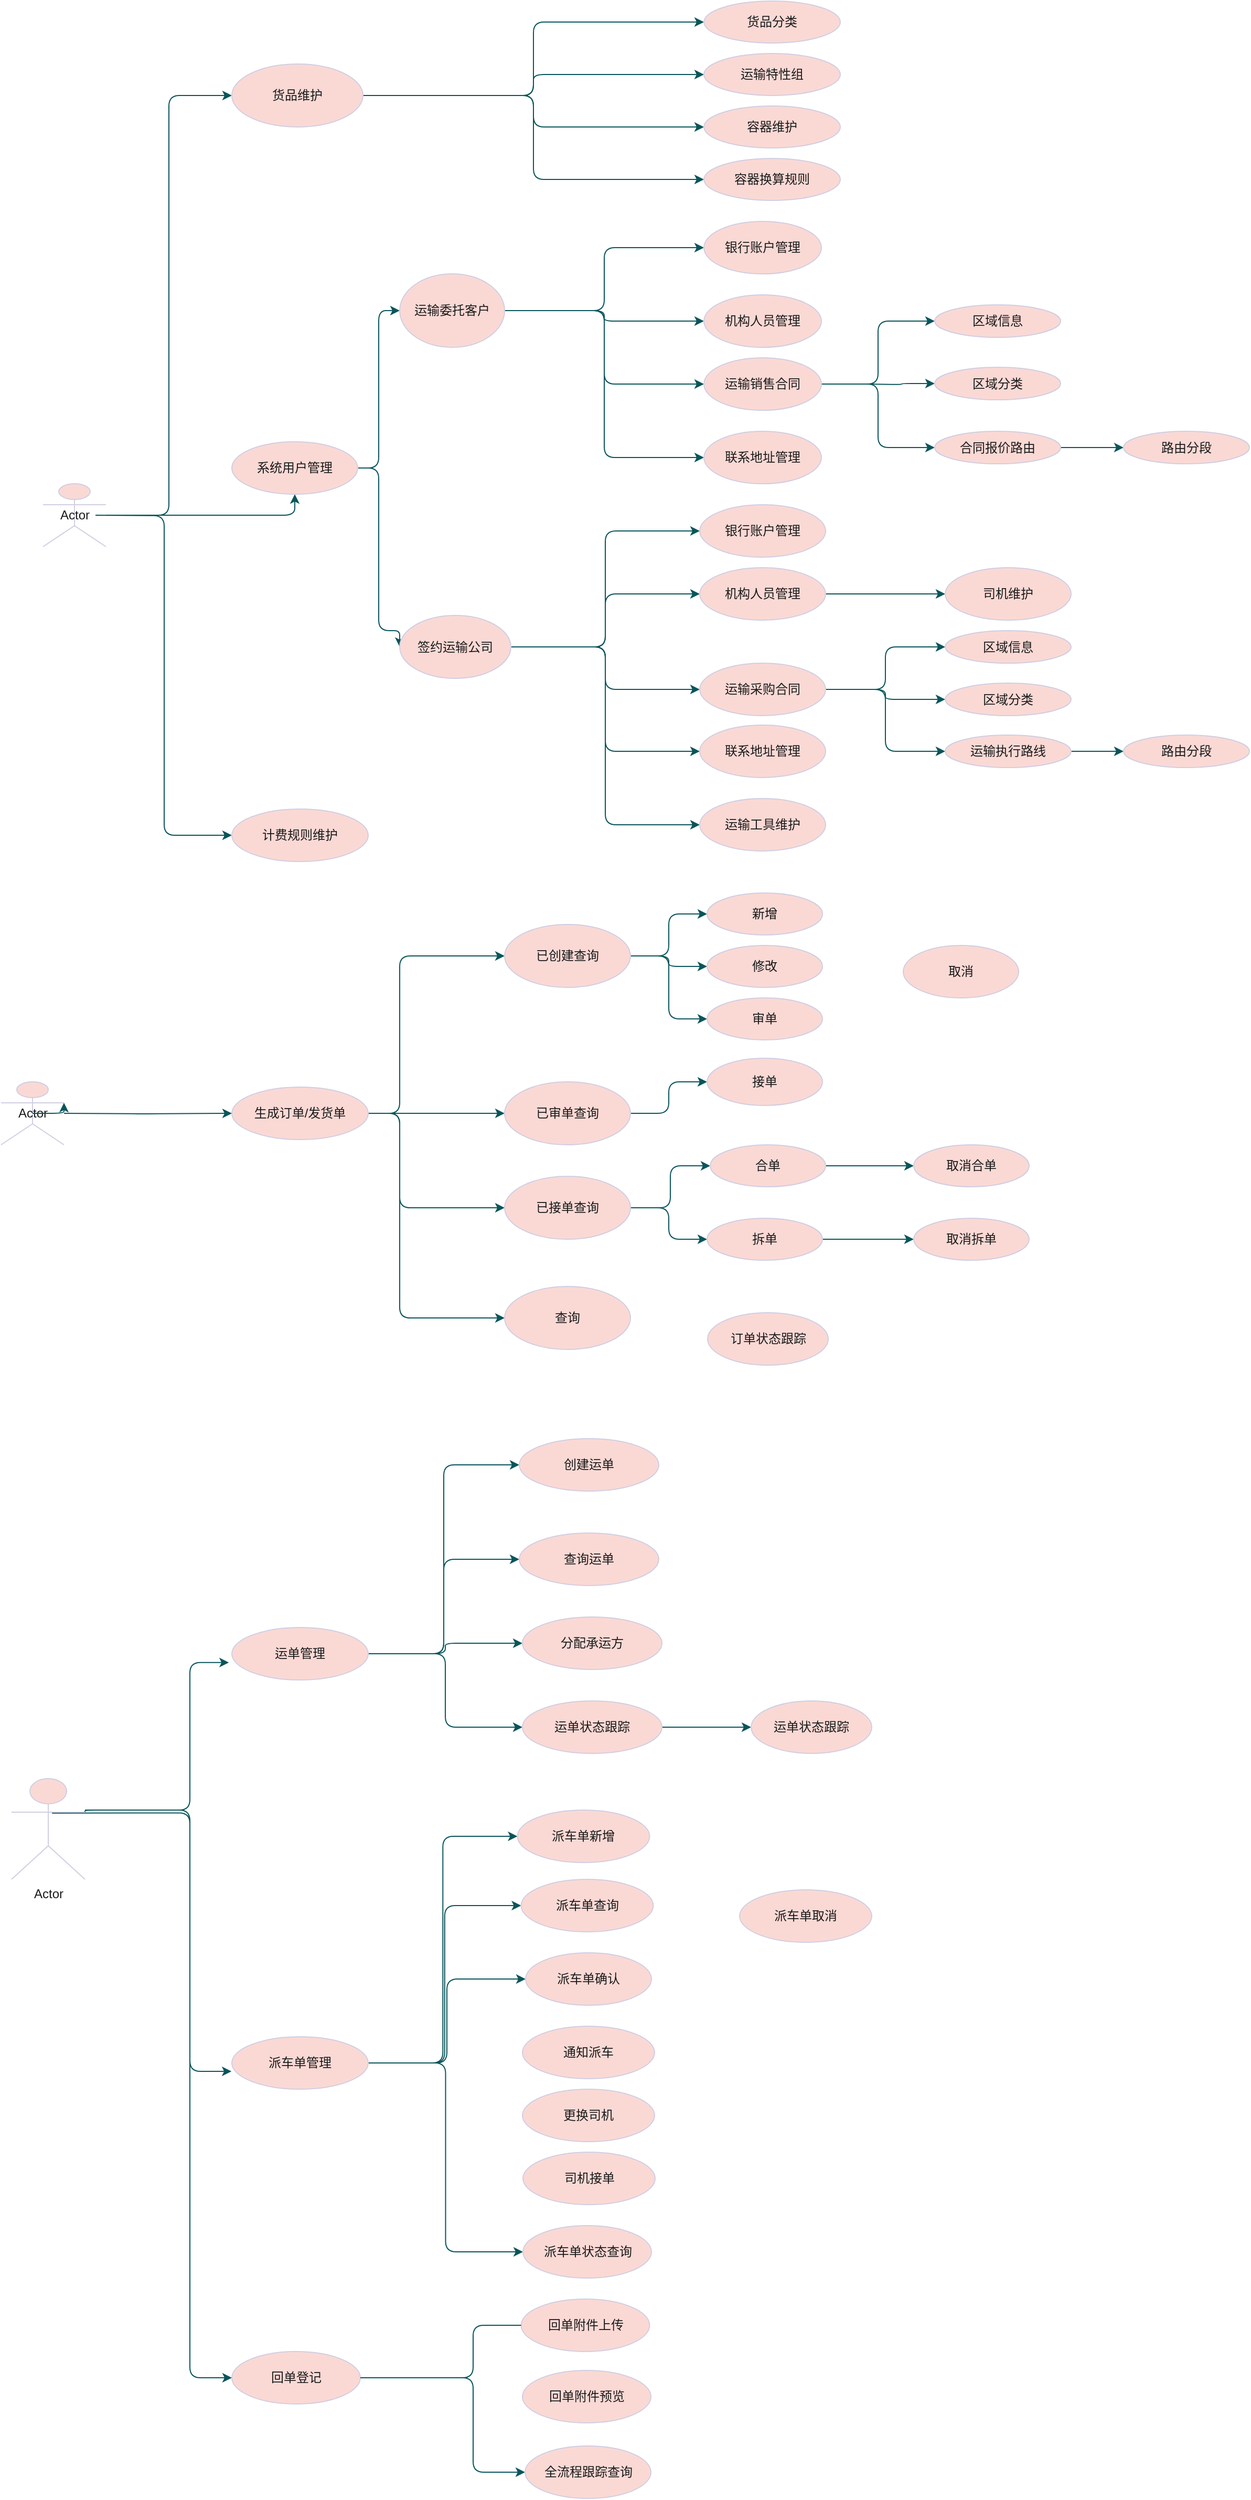 <mxfile version="14.6.11" type="github">
  <diagram id="kKTmRhR4mgK1cSBu-74n" name="Page-1">
    <mxGraphModel dx="1865" dy="1722" grid="1" gridSize="10" guides="1" tooltips="1" connect="1" arrows="1" fold="1" page="1" pageScale="1" pageWidth="827" pageHeight="1169" math="0" shadow="0">
      <root>
        <mxCell id="0" />
        <mxCell id="1" parent="0" />
        <mxCell id="11TxupdLAGD5MneOCEoi-136" style="edgeStyle=orthogonalEdgeStyle;orthogonalLoop=1;jettySize=auto;html=1;entryX=0;entryY=0.5;entryDx=0;entryDy=0;strokeColor=#09555B;fontColor=#1A1A1A;" parent="1" source="11TxupdLAGD5MneOCEoi-1" target="11TxupdLAGD5MneOCEoi-3" edge="1">
          <mxGeometry relative="1" as="geometry" />
        </mxCell>
        <mxCell id="11TxupdLAGD5MneOCEoi-138" style="edgeStyle=orthogonalEdgeStyle;orthogonalLoop=1;jettySize=auto;html=1;entryX=0;entryY=0.5;entryDx=0;entryDy=0;strokeColor=#09555B;fontColor=#1A1A1A;" parent="1" target="11TxupdLAGD5MneOCEoi-62" edge="1">
          <mxGeometry relative="1" as="geometry">
            <mxPoint x="-730" y="-620" as="sourcePoint" />
          </mxGeometry>
        </mxCell>
        <mxCell id="xNCEri01r_94GPl6kIxv-6" style="edgeStyle=orthogonalEdgeStyle;orthogonalLoop=1;jettySize=auto;html=1;entryX=0.5;entryY=1;entryDx=0;entryDy=0;strokeColor=#09555B;fontColor=#1A1A1A;" edge="1" parent="1" source="11TxupdLAGD5MneOCEoi-1" target="11TxupdLAGD5MneOCEoi-9">
          <mxGeometry relative="1" as="geometry" />
        </mxCell>
        <mxCell id="11TxupdLAGD5MneOCEoi-1" value="Actor" style="shape=umlActor;verticalLabelPosition=middle;verticalAlign=middle;html=1;labelPosition=center;align=center;fillColor=#FAD9D5;strokeColor=#D0CEE2;fontColor=#1A1A1A;" parent="1" vertex="1">
          <mxGeometry x="-780" y="-650" width="60" height="60" as="geometry" />
        </mxCell>
        <mxCell id="11TxupdLAGD5MneOCEoi-19" style="edgeStyle=orthogonalEdgeStyle;orthogonalLoop=1;jettySize=auto;html=1;exitX=1;exitY=0.5;exitDx=0;exitDy=0;entryX=0;entryY=0.5;entryDx=0;entryDy=0;labelPosition=center;verticalLabelPosition=middle;align=center;verticalAlign=middle;strokeColor=#09555B;fontColor=#1A1A1A;" parent="1" source="11TxupdLAGD5MneOCEoi-3" target="11TxupdLAGD5MneOCEoi-6" edge="1">
          <mxGeometry relative="1" as="geometry" />
        </mxCell>
        <mxCell id="11TxupdLAGD5MneOCEoi-20" style="edgeStyle=orthogonalEdgeStyle;orthogonalLoop=1;jettySize=auto;html=1;exitX=1;exitY=0.5;exitDx=0;exitDy=0;entryX=0;entryY=0.5;entryDx=0;entryDy=0;labelPosition=center;verticalLabelPosition=middle;align=center;verticalAlign=middle;strokeColor=#09555B;fontColor=#1A1A1A;" parent="1" source="11TxupdLAGD5MneOCEoi-3" target="11TxupdLAGD5MneOCEoi-7" edge="1">
          <mxGeometry relative="1" as="geometry" />
        </mxCell>
        <mxCell id="11TxupdLAGD5MneOCEoi-21" style="edgeStyle=orthogonalEdgeStyle;orthogonalLoop=1;jettySize=auto;html=1;exitX=1;exitY=0.5;exitDx=0;exitDy=0;entryX=0;entryY=0.5;entryDx=0;entryDy=0;labelPosition=center;verticalLabelPosition=middle;align=center;verticalAlign=middle;strokeColor=#09555B;fontColor=#1A1A1A;" parent="1" source="11TxupdLAGD5MneOCEoi-3" target="11TxupdLAGD5MneOCEoi-8" edge="1">
          <mxGeometry relative="1" as="geometry" />
        </mxCell>
        <mxCell id="11TxupdLAGD5MneOCEoi-74" style="edgeStyle=orthogonalEdgeStyle;orthogonalLoop=1;jettySize=auto;html=1;exitX=1;exitY=0.5;exitDx=0;exitDy=0;entryX=0;entryY=0.5;entryDx=0;entryDy=0;labelPosition=center;verticalLabelPosition=middle;align=center;verticalAlign=middle;strokeColor=#09555B;fontColor=#1A1A1A;" parent="1" source="11TxupdLAGD5MneOCEoi-3" target="11TxupdLAGD5MneOCEoi-5" edge="1">
          <mxGeometry relative="1" as="geometry" />
        </mxCell>
        <mxCell id="11TxupdLAGD5MneOCEoi-3" value="货品维护" style="ellipse;whiteSpace=wrap;html=1;labelPosition=center;verticalLabelPosition=middle;align=center;verticalAlign=middle;fillColor=#FAD9D5;strokeColor=#D0CEE2;fontColor=#1A1A1A;" parent="1" vertex="1">
          <mxGeometry x="-600" y="-1050" width="125" height="60" as="geometry" />
        </mxCell>
        <mxCell id="11TxupdLAGD5MneOCEoi-5" value="货品分类" style="ellipse;whiteSpace=wrap;html=1;labelPosition=center;verticalLabelPosition=middle;align=center;verticalAlign=middle;fillColor=#FAD9D5;strokeColor=#D0CEE2;fontColor=#1A1A1A;" parent="1" vertex="1">
          <mxGeometry x="-150" y="-1110" width="130" height="40" as="geometry" />
        </mxCell>
        <mxCell id="11TxupdLAGD5MneOCEoi-6" value="运输特性组" style="ellipse;whiteSpace=wrap;html=1;labelPosition=center;verticalLabelPosition=middle;align=center;verticalAlign=middle;fillColor=#FAD9D5;strokeColor=#D0CEE2;fontColor=#1A1A1A;" parent="1" vertex="1">
          <mxGeometry x="-150" y="-1060" width="130" height="40" as="geometry" />
        </mxCell>
        <mxCell id="11TxupdLAGD5MneOCEoi-7" value="容器维护" style="ellipse;whiteSpace=wrap;html=1;labelPosition=center;verticalLabelPosition=middle;align=center;verticalAlign=middle;fillColor=#FAD9D5;strokeColor=#D0CEE2;fontColor=#1A1A1A;" parent="1" vertex="1">
          <mxGeometry x="-150" y="-1010" width="130" height="40" as="geometry" />
        </mxCell>
        <mxCell id="11TxupdLAGD5MneOCEoi-8" value="容器换算规则" style="ellipse;whiteSpace=wrap;html=1;labelPosition=center;verticalLabelPosition=middle;align=center;verticalAlign=middle;fillColor=#FAD9D5;strokeColor=#D0CEE2;fontColor=#1A1A1A;" parent="1" vertex="1">
          <mxGeometry x="-150" y="-960" width="130" height="40" as="geometry" />
        </mxCell>
        <mxCell id="11TxupdLAGD5MneOCEoi-39" style="edgeStyle=orthogonalEdgeStyle;orthogonalLoop=1;jettySize=auto;html=1;exitX=1;exitY=0.5;exitDx=0;exitDy=0;entryX=0;entryY=0.5;entryDx=0;entryDy=0;labelPosition=center;verticalLabelPosition=middle;align=center;verticalAlign=middle;strokeColor=#09555B;fontColor=#1A1A1A;" parent="1" source="11TxupdLAGD5MneOCEoi-9" target="11TxupdLAGD5MneOCEoi-10" edge="1">
          <mxGeometry relative="1" as="geometry" />
        </mxCell>
        <mxCell id="11TxupdLAGD5MneOCEoi-40" style="edgeStyle=orthogonalEdgeStyle;orthogonalLoop=1;jettySize=auto;html=1;exitX=1;exitY=0.5;exitDx=0;exitDy=0;entryX=0;entryY=0.5;entryDx=0;entryDy=0;labelPosition=center;verticalLabelPosition=middle;align=center;verticalAlign=middle;strokeColor=#09555B;fontColor=#1A1A1A;" parent="1" source="11TxupdLAGD5MneOCEoi-9" target="11TxupdLAGD5MneOCEoi-12" edge="1">
          <mxGeometry relative="1" as="geometry">
            <Array as="points">
              <mxPoint x="-460" y="-665" />
              <mxPoint x="-460" y="-510" />
              <mxPoint x="-440" y="-510" />
            </Array>
          </mxGeometry>
        </mxCell>
        <mxCell id="11TxupdLAGD5MneOCEoi-9" value="系统用户管理" style="ellipse;whiteSpace=wrap;html=1;labelPosition=center;verticalLabelPosition=middle;align=center;verticalAlign=middle;fillColor=#FAD9D5;strokeColor=#D0CEE2;fontColor=#1A1A1A;" parent="1" vertex="1">
          <mxGeometry x="-600" y="-690" width="120" height="50" as="geometry" />
        </mxCell>
        <mxCell id="11TxupdLAGD5MneOCEoi-25" style="edgeStyle=orthogonalEdgeStyle;orthogonalLoop=1;jettySize=auto;html=1;exitX=1;exitY=0.5;exitDx=0;exitDy=0;entryX=0;entryY=0.5;entryDx=0;entryDy=0;labelPosition=center;verticalLabelPosition=middle;align=center;verticalAlign=middle;strokeColor=#09555B;fontColor=#1A1A1A;" parent="1" source="11TxupdLAGD5MneOCEoi-10" target="11TxupdLAGD5MneOCEoi-16" edge="1">
          <mxGeometry relative="1" as="geometry">
            <mxPoint x="-110" y="-750" as="targetPoint" />
          </mxGeometry>
        </mxCell>
        <mxCell id="11TxupdLAGD5MneOCEoi-26" style="edgeStyle=orthogonalEdgeStyle;orthogonalLoop=1;jettySize=auto;html=1;exitX=1;exitY=0.5;exitDx=0;exitDy=0;entryX=0;entryY=0.5;entryDx=0;entryDy=0;labelPosition=center;verticalLabelPosition=middle;align=center;verticalAlign=middle;strokeColor=#09555B;fontColor=#1A1A1A;" parent="1" source="11TxupdLAGD5MneOCEoi-10" target="11TxupdLAGD5MneOCEoi-22" edge="1">
          <mxGeometry relative="1" as="geometry" />
        </mxCell>
        <mxCell id="11TxupdLAGD5MneOCEoi-43" style="edgeStyle=orthogonalEdgeStyle;orthogonalLoop=1;jettySize=auto;html=1;exitX=1;exitY=0.5;exitDx=0;exitDy=0;entryX=0;entryY=0.5;entryDx=0;entryDy=0;labelPosition=center;verticalLabelPosition=middle;align=center;verticalAlign=middle;strokeColor=#09555B;fontColor=#1A1A1A;" parent="1" source="11TxupdLAGD5MneOCEoi-10" target="11TxupdLAGD5MneOCEoi-41" edge="1">
          <mxGeometry relative="1" as="geometry" />
        </mxCell>
        <mxCell id="11TxupdLAGD5MneOCEoi-44" style="edgeStyle=orthogonalEdgeStyle;orthogonalLoop=1;jettySize=auto;html=1;exitX=1;exitY=0.5;exitDx=0;exitDy=0;entryX=0;entryY=0.5;entryDx=0;entryDy=0;labelPosition=center;verticalLabelPosition=middle;align=center;verticalAlign=middle;strokeColor=#09555B;fontColor=#1A1A1A;" parent="1" source="11TxupdLAGD5MneOCEoi-10" target="11TxupdLAGD5MneOCEoi-42" edge="1">
          <mxGeometry relative="1" as="geometry" />
        </mxCell>
        <mxCell id="11TxupdLAGD5MneOCEoi-10" value="运输委托客户" style="ellipse;whiteSpace=wrap;html=1;labelPosition=center;verticalLabelPosition=middle;align=center;verticalAlign=middle;fillColor=#FAD9D5;strokeColor=#D0CEE2;fontColor=#1A1A1A;" parent="1" vertex="1">
          <mxGeometry x="-440" y="-850" width="100" height="70" as="geometry" />
        </mxCell>
        <mxCell id="11TxupdLAGD5MneOCEoi-35" style="edgeStyle=orthogonalEdgeStyle;orthogonalLoop=1;jettySize=auto;html=1;exitX=1;exitY=0.5;exitDx=0;exitDy=0;entryX=0;entryY=0.5;entryDx=0;entryDy=0;labelPosition=center;verticalLabelPosition=middle;align=center;verticalAlign=middle;strokeColor=#09555B;fontColor=#1A1A1A;" parent="1" source="11TxupdLAGD5MneOCEoi-12" target="11TxupdLAGD5MneOCEoi-31" edge="1">
          <mxGeometry relative="1" as="geometry" />
        </mxCell>
        <mxCell id="11TxupdLAGD5MneOCEoi-36" style="edgeStyle=orthogonalEdgeStyle;orthogonalLoop=1;jettySize=auto;html=1;exitX=1;exitY=0.5;exitDx=0;exitDy=0;labelPosition=center;verticalLabelPosition=middle;align=center;verticalAlign=middle;strokeColor=#09555B;fontColor=#1A1A1A;" parent="1" source="11TxupdLAGD5MneOCEoi-12" target="11TxupdLAGD5MneOCEoi-32" edge="1">
          <mxGeometry relative="1" as="geometry" />
        </mxCell>
        <mxCell id="11TxupdLAGD5MneOCEoi-37" style="edgeStyle=orthogonalEdgeStyle;orthogonalLoop=1;jettySize=auto;html=1;exitX=1;exitY=0.5;exitDx=0;exitDy=0;entryX=0;entryY=0.5;entryDx=0;entryDy=0;labelPosition=center;verticalLabelPosition=middle;align=center;verticalAlign=middle;strokeColor=#09555B;fontColor=#1A1A1A;" parent="1" source="11TxupdLAGD5MneOCEoi-12" target="11TxupdLAGD5MneOCEoi-29" edge="1">
          <mxGeometry relative="1" as="geometry" />
        </mxCell>
        <mxCell id="11TxupdLAGD5MneOCEoi-38" style="edgeStyle=orthogonalEdgeStyle;orthogonalLoop=1;jettySize=auto;html=1;exitX=1;exitY=0.5;exitDx=0;exitDy=0;entryX=0;entryY=0.5;entryDx=0;entryDy=0;labelPosition=center;verticalLabelPosition=middle;align=center;verticalAlign=middle;strokeColor=#09555B;fontColor=#1A1A1A;" parent="1" source="11TxupdLAGD5MneOCEoi-12" target="11TxupdLAGD5MneOCEoi-30" edge="1">
          <mxGeometry relative="1" as="geometry" />
        </mxCell>
        <mxCell id="11TxupdLAGD5MneOCEoi-69" style="edgeStyle=orthogonalEdgeStyle;orthogonalLoop=1;jettySize=auto;html=1;exitX=1;exitY=0.5;exitDx=0;exitDy=0;entryX=0;entryY=0.5;entryDx=0;entryDy=0;labelPosition=center;verticalLabelPosition=middle;align=center;verticalAlign=middle;strokeColor=#09555B;fontColor=#1A1A1A;" parent="1" source="11TxupdLAGD5MneOCEoi-12" target="11TxupdLAGD5MneOCEoi-65" edge="1">
          <mxGeometry relative="1" as="geometry" />
        </mxCell>
        <mxCell id="11TxupdLAGD5MneOCEoi-12" value="签约运输公司" style="ellipse;whiteSpace=wrap;html=1;labelPosition=center;verticalLabelPosition=middle;align=center;verticalAlign=middle;fillColor=#FAD9D5;strokeColor=#D0CEE2;fontColor=#1A1A1A;" parent="1" vertex="1">
          <mxGeometry x="-440" y="-524.5" width="106" height="60" as="geometry" />
        </mxCell>
        <mxCell id="11TxupdLAGD5MneOCEoi-51" style="edgeStyle=orthogonalEdgeStyle;orthogonalLoop=1;jettySize=auto;html=1;exitX=1;exitY=0.5;exitDx=0;exitDy=0;entryX=0;entryY=0.5;entryDx=0;entryDy=0;labelPosition=center;verticalLabelPosition=middle;align=center;verticalAlign=middle;strokeColor=#09555B;fontColor=#1A1A1A;" parent="1" source="11TxupdLAGD5MneOCEoi-16" target="11TxupdLAGD5MneOCEoi-45" edge="1">
          <mxGeometry relative="1" as="geometry" />
        </mxCell>
        <mxCell id="11TxupdLAGD5MneOCEoi-52" style="edgeStyle=orthogonalEdgeStyle;orthogonalLoop=1;jettySize=auto;html=1;entryX=0;entryY=0.5;entryDx=0;entryDy=0;labelPosition=center;verticalLabelPosition=middle;align=center;verticalAlign=middle;strokeColor=#09555B;fontColor=#1A1A1A;" parent="1" target="11TxupdLAGD5MneOCEoi-46" edge="1">
          <mxGeometry relative="1" as="geometry">
            <mxPoint x="6" y="-745" as="sourcePoint" />
          </mxGeometry>
        </mxCell>
        <mxCell id="11TxupdLAGD5MneOCEoi-53" style="edgeStyle=orthogonalEdgeStyle;orthogonalLoop=1;jettySize=auto;html=1;exitX=1;exitY=0.5;exitDx=0;exitDy=0;entryX=0;entryY=0.5;entryDx=0;entryDy=0;labelPosition=center;verticalLabelPosition=middle;align=center;verticalAlign=middle;strokeColor=#09555B;fontColor=#1A1A1A;" parent="1" source="11TxupdLAGD5MneOCEoi-16" target="11TxupdLAGD5MneOCEoi-47" edge="1">
          <mxGeometry relative="1" as="geometry" />
        </mxCell>
        <mxCell id="11TxupdLAGD5MneOCEoi-16" value="运输销售合同" style="ellipse;whiteSpace=wrap;html=1;labelPosition=center;verticalLabelPosition=middle;align=center;verticalAlign=middle;fillColor=#FAD9D5;strokeColor=#D0CEE2;fontColor=#1A1A1A;" parent="1" vertex="1">
          <mxGeometry x="-150" y="-770" width="112" height="50" as="geometry" />
        </mxCell>
        <mxCell id="11TxupdLAGD5MneOCEoi-22" value="联系地址管理" style="ellipse;whiteSpace=wrap;html=1;labelPosition=center;verticalLabelPosition=middle;align=center;verticalAlign=middle;fillColor=#FAD9D5;strokeColor=#D0CEE2;fontColor=#1A1A1A;" parent="1" vertex="1">
          <mxGeometry x="-150" y="-700" width="112" height="50" as="geometry" />
        </mxCell>
        <mxCell id="11TxupdLAGD5MneOCEoi-54" style="edgeStyle=orthogonalEdgeStyle;orthogonalLoop=1;jettySize=auto;html=1;exitX=1;exitY=0.5;exitDx=0;exitDy=0;entryX=0;entryY=0.5;entryDx=0;entryDy=0;labelPosition=center;verticalLabelPosition=middle;align=center;verticalAlign=middle;strokeColor=#09555B;fontColor=#1A1A1A;" parent="1" source="11TxupdLAGD5MneOCEoi-29" target="11TxupdLAGD5MneOCEoi-48" edge="1">
          <mxGeometry relative="1" as="geometry" />
        </mxCell>
        <mxCell id="11TxupdLAGD5MneOCEoi-55" style="edgeStyle=orthogonalEdgeStyle;orthogonalLoop=1;jettySize=auto;html=1;exitX=1;exitY=0.5;exitDx=0;exitDy=0;entryX=0;entryY=0.5;entryDx=0;entryDy=0;labelPosition=center;verticalLabelPosition=middle;align=center;verticalAlign=middle;strokeColor=#09555B;fontColor=#1A1A1A;" parent="1" source="11TxupdLAGD5MneOCEoi-29" target="11TxupdLAGD5MneOCEoi-49" edge="1">
          <mxGeometry relative="1" as="geometry" />
        </mxCell>
        <mxCell id="11TxupdLAGD5MneOCEoi-56" style="edgeStyle=orthogonalEdgeStyle;orthogonalLoop=1;jettySize=auto;html=1;exitX=1;exitY=0.5;exitDx=0;exitDy=0;entryX=0;entryY=0.5;entryDx=0;entryDy=0;labelPosition=center;verticalLabelPosition=middle;align=center;verticalAlign=middle;strokeColor=#09555B;fontColor=#1A1A1A;" parent="1" source="11TxupdLAGD5MneOCEoi-29" target="11TxupdLAGD5MneOCEoi-50" edge="1">
          <mxGeometry relative="1" as="geometry" />
        </mxCell>
        <mxCell id="11TxupdLAGD5MneOCEoi-29" value="运输采购合同" style="ellipse;whiteSpace=wrap;html=1;labelPosition=center;verticalLabelPosition=middle;align=center;verticalAlign=middle;fillColor=#FAD9D5;strokeColor=#D0CEE2;fontColor=#1A1A1A;" parent="1" vertex="1">
          <mxGeometry x="-154" y="-479" width="120" height="50" as="geometry" />
        </mxCell>
        <mxCell id="11TxupdLAGD5MneOCEoi-30" value="联系地址管理" style="ellipse;whiteSpace=wrap;html=1;labelPosition=center;verticalLabelPosition=middle;align=center;verticalAlign=middle;fillColor=#FAD9D5;strokeColor=#D0CEE2;fontColor=#1A1A1A;" parent="1" vertex="1">
          <mxGeometry x="-154" y="-420" width="120" height="50" as="geometry" />
        </mxCell>
        <mxCell id="11TxupdLAGD5MneOCEoi-31" value="银行账户管理" style="ellipse;whiteSpace=wrap;html=1;labelPosition=center;verticalLabelPosition=middle;align=center;verticalAlign=middle;fillColor=#FAD9D5;strokeColor=#D0CEE2;fontColor=#1A1A1A;" parent="1" vertex="1">
          <mxGeometry x="-154" y="-630" width="120" height="50" as="geometry" />
        </mxCell>
        <mxCell id="11TxupdLAGD5MneOCEoi-68" style="edgeStyle=orthogonalEdgeStyle;orthogonalLoop=1;jettySize=auto;html=1;exitX=1;exitY=0.5;exitDx=0;exitDy=0;entryX=0;entryY=0.5;entryDx=0;entryDy=0;labelPosition=center;verticalLabelPosition=middle;align=center;verticalAlign=middle;strokeColor=#09555B;fontColor=#1A1A1A;" parent="1" source="11TxupdLAGD5MneOCEoi-32" target="11TxupdLAGD5MneOCEoi-67" edge="1">
          <mxGeometry relative="1" as="geometry" />
        </mxCell>
        <mxCell id="11TxupdLAGD5MneOCEoi-32" value="机构人员管理" style="ellipse;whiteSpace=wrap;html=1;labelPosition=center;verticalLabelPosition=middle;align=center;verticalAlign=middle;fillColor=#FAD9D5;strokeColor=#D0CEE2;fontColor=#1A1A1A;" parent="1" vertex="1">
          <mxGeometry x="-154" y="-570" width="120" height="50" as="geometry" />
        </mxCell>
        <mxCell id="11TxupdLAGD5MneOCEoi-41" value="银行账户管理" style="ellipse;whiteSpace=wrap;html=1;labelPosition=center;verticalLabelPosition=middle;align=center;verticalAlign=middle;fillColor=#FAD9D5;strokeColor=#D0CEE2;fontColor=#1A1A1A;" parent="1" vertex="1">
          <mxGeometry x="-150" y="-900" width="112" height="50" as="geometry" />
        </mxCell>
        <mxCell id="11TxupdLAGD5MneOCEoi-42" value="机构人员管理" style="ellipse;whiteSpace=wrap;html=1;labelPosition=center;verticalLabelPosition=middle;align=center;verticalAlign=middle;fillColor=#FAD9D5;strokeColor=#D0CEE2;fontColor=#1A1A1A;" parent="1" vertex="1">
          <mxGeometry x="-150" y="-830" width="112" height="50" as="geometry" />
        </mxCell>
        <mxCell id="11TxupdLAGD5MneOCEoi-45" value="区域信息" style="ellipse;whiteSpace=wrap;html=1;labelPosition=center;verticalLabelPosition=middle;align=center;verticalAlign=middle;fillColor=#FAD9D5;strokeColor=#D0CEE2;fontColor=#1A1A1A;" parent="1" vertex="1">
          <mxGeometry x="70" y="-820.5" width="120" height="31" as="geometry" />
        </mxCell>
        <mxCell id="11TxupdLAGD5MneOCEoi-46" value="区域分类" style="ellipse;whiteSpace=wrap;html=1;labelPosition=center;verticalLabelPosition=middle;align=center;verticalAlign=middle;fillColor=#FAD9D5;strokeColor=#D0CEE2;fontColor=#1A1A1A;" parent="1" vertex="1">
          <mxGeometry x="70" y="-761" width="120" height="31" as="geometry" />
        </mxCell>
        <mxCell id="11TxupdLAGD5MneOCEoi-60" style="edgeStyle=orthogonalEdgeStyle;orthogonalLoop=1;jettySize=auto;html=1;exitX=1;exitY=0.5;exitDx=0;exitDy=0;labelPosition=center;verticalLabelPosition=middle;align=center;verticalAlign=middle;strokeColor=#09555B;fontColor=#1A1A1A;" parent="1" source="11TxupdLAGD5MneOCEoi-47" target="11TxupdLAGD5MneOCEoi-58" edge="1">
          <mxGeometry relative="1" as="geometry" />
        </mxCell>
        <mxCell id="11TxupdLAGD5MneOCEoi-47" value="合同报价路由" style="ellipse;whiteSpace=wrap;html=1;labelPosition=center;verticalLabelPosition=middle;align=center;verticalAlign=middle;fillColor=#FAD9D5;strokeColor=#D0CEE2;fontColor=#1A1A1A;" parent="1" vertex="1">
          <mxGeometry x="70" y="-700" width="120" height="31" as="geometry" />
        </mxCell>
        <mxCell id="11TxupdLAGD5MneOCEoi-48" value="区域信息" style="ellipse;whiteSpace=wrap;html=1;labelPosition=center;verticalLabelPosition=middle;align=center;verticalAlign=middle;fillColor=#FAD9D5;strokeColor=#D0CEE2;fontColor=#1A1A1A;" parent="1" vertex="1">
          <mxGeometry x="80" y="-510" width="120" height="31" as="geometry" />
        </mxCell>
        <mxCell id="11TxupdLAGD5MneOCEoi-49" value="区域分类" style="ellipse;whiteSpace=wrap;html=1;labelPosition=center;verticalLabelPosition=middle;align=center;verticalAlign=middle;fillColor=#FAD9D5;strokeColor=#D0CEE2;fontColor=#1A1A1A;" parent="1" vertex="1">
          <mxGeometry x="80" y="-460" width="120" height="31" as="geometry" />
        </mxCell>
        <mxCell id="11TxupdLAGD5MneOCEoi-61" style="edgeStyle=orthogonalEdgeStyle;orthogonalLoop=1;jettySize=auto;html=1;exitX=1;exitY=0.5;exitDx=0;exitDy=0;entryX=0;entryY=0.5;entryDx=0;entryDy=0;labelPosition=center;verticalLabelPosition=middle;align=center;verticalAlign=middle;strokeColor=#09555B;fontColor=#1A1A1A;" parent="1" source="11TxupdLAGD5MneOCEoi-50" target="11TxupdLAGD5MneOCEoi-59" edge="1">
          <mxGeometry relative="1" as="geometry" />
        </mxCell>
        <mxCell id="11TxupdLAGD5MneOCEoi-50" value="运输执行路线" style="ellipse;whiteSpace=wrap;html=1;labelPosition=center;verticalLabelPosition=middle;align=center;verticalAlign=middle;fillColor=#FAD9D5;strokeColor=#D0CEE2;fontColor=#1A1A1A;" parent="1" vertex="1">
          <mxGeometry x="80" y="-410.5" width="120" height="31" as="geometry" />
        </mxCell>
        <mxCell id="11TxupdLAGD5MneOCEoi-58" value="路由分段" style="ellipse;whiteSpace=wrap;html=1;labelPosition=center;verticalLabelPosition=middle;align=center;verticalAlign=middle;fillColor=#FAD9D5;strokeColor=#D0CEE2;fontColor=#1A1A1A;" parent="1" vertex="1">
          <mxGeometry x="250" y="-700" width="120" height="31" as="geometry" />
        </mxCell>
        <mxCell id="11TxupdLAGD5MneOCEoi-59" value="路由分段" style="ellipse;whiteSpace=wrap;html=1;labelPosition=center;verticalLabelPosition=middle;align=center;verticalAlign=middle;fillColor=#FAD9D5;strokeColor=#D0CEE2;fontColor=#1A1A1A;" parent="1" vertex="1">
          <mxGeometry x="250" y="-410.5" width="120" height="31" as="geometry" />
        </mxCell>
        <mxCell id="11TxupdLAGD5MneOCEoi-62" value="计费规则维护&lt;br&gt;" style="ellipse;whiteSpace=wrap;html=1;labelPosition=center;verticalLabelPosition=middle;align=center;verticalAlign=middle;fillColor=#FAD9D5;strokeColor=#D0CEE2;fontColor=#1A1A1A;" parent="1" vertex="1">
          <mxGeometry x="-600" y="-340" width="130" height="50" as="geometry" />
        </mxCell>
        <mxCell id="11TxupdLAGD5MneOCEoi-93" style="edgeStyle=orthogonalEdgeStyle;orthogonalLoop=1;jettySize=auto;html=1;exitX=1;exitY=0.5;exitDx=0;exitDy=0;entryX=0;entryY=0.5;entryDx=0;entryDy=0;labelPosition=center;verticalLabelPosition=middle;align=center;verticalAlign=middle;strokeColor=#09555B;fontColor=#1A1A1A;" parent="1" source="11TxupdLAGD5MneOCEoi-63" target="11TxupdLAGD5MneOCEoi-75" edge="1">
          <mxGeometry relative="1" as="geometry">
            <Array as="points">
              <mxPoint x="-440" y="-50" />
              <mxPoint x="-440" y="-200" />
            </Array>
          </mxGeometry>
        </mxCell>
        <mxCell id="11TxupdLAGD5MneOCEoi-94" style="edgeStyle=orthogonalEdgeStyle;orthogonalLoop=1;jettySize=auto;html=1;exitX=1;exitY=0.5;exitDx=0;exitDy=0;entryX=0;entryY=0.5;entryDx=0;entryDy=0;labelPosition=center;verticalLabelPosition=middle;align=center;verticalAlign=middle;strokeColor=#09555B;fontColor=#1A1A1A;" parent="1" source="11TxupdLAGD5MneOCEoi-63" target="11TxupdLAGD5MneOCEoi-76" edge="1">
          <mxGeometry relative="1" as="geometry" />
        </mxCell>
        <mxCell id="11TxupdLAGD5MneOCEoi-95" style="edgeStyle=orthogonalEdgeStyle;orthogonalLoop=1;jettySize=auto;html=1;exitX=1;exitY=0.5;exitDx=0;exitDy=0;entryX=0;entryY=0.5;entryDx=0;entryDy=0;labelPosition=center;verticalLabelPosition=middle;align=center;verticalAlign=middle;strokeColor=#09555B;fontColor=#1A1A1A;" parent="1" source="11TxupdLAGD5MneOCEoi-63" target="11TxupdLAGD5MneOCEoi-84" edge="1">
          <mxGeometry relative="1" as="geometry">
            <Array as="points">
              <mxPoint x="-440" y="-50" />
              <mxPoint x="-440" y="40" />
            </Array>
          </mxGeometry>
        </mxCell>
        <mxCell id="11TxupdLAGD5MneOCEoi-123" style="edgeStyle=orthogonalEdgeStyle;orthogonalLoop=1;jettySize=auto;html=1;exitX=1;exitY=0.5;exitDx=0;exitDy=0;entryX=0;entryY=0.5;entryDx=0;entryDy=0;labelPosition=center;verticalLabelPosition=middle;align=center;verticalAlign=middle;strokeColor=#09555B;fontColor=#1A1A1A;" parent="1" source="11TxupdLAGD5MneOCEoi-63" target="11TxupdLAGD5MneOCEoi-99" edge="1">
          <mxGeometry relative="1" as="geometry">
            <Array as="points">
              <mxPoint x="-440" y="-50" />
              <mxPoint x="-440" y="145" />
            </Array>
          </mxGeometry>
        </mxCell>
        <mxCell id="11TxupdLAGD5MneOCEoi-63" value="生成订单/发货单" style="ellipse;whiteSpace=wrap;html=1;labelPosition=center;verticalLabelPosition=middle;align=center;verticalAlign=middle;fillColor=#FAD9D5;strokeColor=#D0CEE2;fontColor=#1A1A1A;" parent="1" vertex="1">
          <mxGeometry x="-600" y="-75" width="130" height="50" as="geometry" />
        </mxCell>
        <mxCell id="11TxupdLAGD5MneOCEoi-143" style="edgeStyle=orthogonalEdgeStyle;orthogonalLoop=1;jettySize=auto;html=1;exitX=1;exitY=0.5;exitDx=0;exitDy=0;entryX=0;entryY=0.5;entryDx=0;entryDy=0;strokeColor=#09555B;fontColor=#1A1A1A;" parent="1" source="11TxupdLAGD5MneOCEoi-64" target="11TxupdLAGD5MneOCEoi-103" edge="1">
          <mxGeometry relative="1" as="geometry" />
        </mxCell>
        <mxCell id="11TxupdLAGD5MneOCEoi-144" style="edgeStyle=orthogonalEdgeStyle;orthogonalLoop=1;jettySize=auto;html=1;exitX=1;exitY=0.5;exitDx=0;exitDy=0;entryX=0;entryY=0.5;entryDx=0;entryDy=0;strokeColor=#09555B;fontColor=#1A1A1A;" parent="1" source="11TxupdLAGD5MneOCEoi-64" target="11TxupdLAGD5MneOCEoi-106" edge="1">
          <mxGeometry relative="1" as="geometry" />
        </mxCell>
        <mxCell id="11TxupdLAGD5MneOCEoi-145" style="edgeStyle=orthogonalEdgeStyle;orthogonalLoop=1;jettySize=auto;html=1;exitX=1;exitY=0.5;exitDx=0;exitDy=0;entryX=0;entryY=0.5;entryDx=0;entryDy=0;strokeColor=#09555B;fontColor=#1A1A1A;" parent="1" source="11TxupdLAGD5MneOCEoi-64" target="11TxupdLAGD5MneOCEoi-104" edge="1">
          <mxGeometry relative="1" as="geometry" />
        </mxCell>
        <mxCell id="11TxupdLAGD5MneOCEoi-146" style="edgeStyle=orthogonalEdgeStyle;orthogonalLoop=1;jettySize=auto;html=1;exitX=1;exitY=0.5;exitDx=0;exitDy=0;strokeColor=#09555B;fontColor=#1A1A1A;" parent="1" source="11TxupdLAGD5MneOCEoi-64" target="11TxupdLAGD5MneOCEoi-105" edge="1">
          <mxGeometry relative="1" as="geometry" />
        </mxCell>
        <mxCell id="11TxupdLAGD5MneOCEoi-64" value="运单管理" style="ellipse;whiteSpace=wrap;html=1;labelPosition=center;verticalLabelPosition=middle;align=center;verticalAlign=middle;fillColor=#FAD9D5;strokeColor=#D0CEE2;fontColor=#1A1A1A;" parent="1" vertex="1">
          <mxGeometry x="-600" y="440" width="130" height="50" as="geometry" />
        </mxCell>
        <mxCell id="11TxupdLAGD5MneOCEoi-65" value="运输工具维护" style="ellipse;whiteSpace=wrap;html=1;labelPosition=center;verticalLabelPosition=middle;align=center;verticalAlign=middle;fillColor=#FAD9D5;strokeColor=#D0CEE2;fontColor=#1A1A1A;" parent="1" vertex="1">
          <mxGeometry x="-154" y="-350" width="120" height="50" as="geometry" />
        </mxCell>
        <mxCell id="11TxupdLAGD5MneOCEoi-67" value="司机维护" style="ellipse;whiteSpace=wrap;html=1;labelPosition=center;verticalLabelPosition=middle;align=center;verticalAlign=middle;fillColor=#FAD9D5;strokeColor=#D0CEE2;fontColor=#1A1A1A;" parent="1" vertex="1">
          <mxGeometry x="80" y="-570" width="120" height="50" as="geometry" />
        </mxCell>
        <mxCell id="11TxupdLAGD5MneOCEoi-154" style="edgeStyle=orthogonalEdgeStyle;orthogonalLoop=1;jettySize=auto;html=1;entryX=0;entryY=0.5;entryDx=0;entryDy=0;strokeColor=#09555B;fontColor=#1A1A1A;" parent="1" target="11TxupdLAGD5MneOCEoi-63" edge="1">
          <mxGeometry relative="1" as="geometry">
            <mxPoint x="-760" y="-50" as="sourcePoint" />
          </mxGeometry>
        </mxCell>
        <mxCell id="11TxupdLAGD5MneOCEoi-70" value="Actor" style="shape=umlActor;verticalLabelPosition=middle;verticalAlign=middle;html=1;labelPosition=center;align=center;fillColor=#FAD9D5;strokeColor=#D0CEE2;fontColor=#1A1A1A;" parent="1" vertex="1">
          <mxGeometry x="-820" y="-80" width="60" height="60" as="geometry" />
        </mxCell>
        <mxCell id="11TxupdLAGD5MneOCEoi-96" style="edgeStyle=orthogonalEdgeStyle;orthogonalLoop=1;jettySize=auto;html=1;exitX=1;exitY=0.5;exitDx=0;exitDy=0;entryX=0;entryY=0.5;entryDx=0;entryDy=0;labelPosition=center;verticalLabelPosition=middle;align=center;verticalAlign=middle;strokeColor=#09555B;fontColor=#1A1A1A;" parent="1" source="11TxupdLAGD5MneOCEoi-75" target="11TxupdLAGD5MneOCEoi-80" edge="1">
          <mxGeometry relative="1" as="geometry" />
        </mxCell>
        <mxCell id="11TxupdLAGD5MneOCEoi-97" style="edgeStyle=orthogonalEdgeStyle;orthogonalLoop=1;jettySize=auto;html=1;exitX=1;exitY=0.5;exitDx=0;exitDy=0;entryX=0;entryY=0.5;entryDx=0;entryDy=0;labelPosition=center;verticalLabelPosition=middle;align=center;verticalAlign=middle;strokeColor=#09555B;fontColor=#1A1A1A;" parent="1" source="11TxupdLAGD5MneOCEoi-75" target="11TxupdLAGD5MneOCEoi-81" edge="1">
          <mxGeometry relative="1" as="geometry" />
        </mxCell>
        <mxCell id="11TxupdLAGD5MneOCEoi-98" style="edgeStyle=orthogonalEdgeStyle;orthogonalLoop=1;jettySize=auto;html=1;exitX=1;exitY=0.5;exitDx=0;exitDy=0;entryX=0;entryY=0.5;entryDx=0;entryDy=0;labelPosition=center;verticalLabelPosition=middle;align=center;verticalAlign=middle;strokeColor=#09555B;fontColor=#1A1A1A;" parent="1" source="11TxupdLAGD5MneOCEoi-75" target="11TxupdLAGD5MneOCEoi-82" edge="1">
          <mxGeometry relative="1" as="geometry" />
        </mxCell>
        <mxCell id="11TxupdLAGD5MneOCEoi-75" value="已创建查询" style="ellipse;whiteSpace=wrap;html=1;labelPosition=center;verticalLabelPosition=middle;align=center;verticalAlign=middle;fillColor=#FAD9D5;strokeColor=#D0CEE2;fontColor=#1A1A1A;" parent="1" vertex="1">
          <mxGeometry x="-340" y="-230" width="120" height="60" as="geometry" />
        </mxCell>
        <mxCell id="11TxupdLAGD5MneOCEoi-79" value="" style="edgeStyle=orthogonalEdgeStyle;orthogonalLoop=1;jettySize=auto;html=1;labelPosition=center;verticalLabelPosition=middle;align=center;verticalAlign=middle;strokeColor=#09555B;fontColor=#1A1A1A;" parent="1" source="11TxupdLAGD5MneOCEoi-76" target="11TxupdLAGD5MneOCEoi-78" edge="1">
          <mxGeometry relative="1" as="geometry" />
        </mxCell>
        <mxCell id="11TxupdLAGD5MneOCEoi-76" value="已审单查询" style="ellipse;whiteSpace=wrap;html=1;labelPosition=center;verticalLabelPosition=middle;align=center;verticalAlign=middle;fillColor=#FAD9D5;strokeColor=#D0CEE2;fontColor=#1A1A1A;" parent="1" vertex="1">
          <mxGeometry x="-340" y="-80" width="120" height="60" as="geometry" />
        </mxCell>
        <mxCell id="11TxupdLAGD5MneOCEoi-78" value="接单" style="ellipse;whiteSpace=wrap;html=1;labelPosition=center;verticalLabelPosition=middle;align=center;verticalAlign=middle;fillColor=#FAD9D5;strokeColor=#D0CEE2;fontColor=#1A1A1A;" parent="1" vertex="1">
          <mxGeometry x="-147" y="-102.5" width="110" height="45" as="geometry" />
        </mxCell>
        <mxCell id="11TxupdLAGD5MneOCEoi-80" value="新增" style="ellipse;whiteSpace=wrap;html=1;labelPosition=center;verticalLabelPosition=middle;align=center;verticalAlign=middle;fillColor=#FAD9D5;strokeColor=#D0CEE2;fontColor=#1A1A1A;" parent="1" vertex="1">
          <mxGeometry x="-147" y="-260" width="110" height="40" as="geometry" />
        </mxCell>
        <mxCell id="11TxupdLAGD5MneOCEoi-81" value="修改" style="ellipse;whiteSpace=wrap;html=1;labelPosition=center;verticalLabelPosition=middle;align=center;verticalAlign=middle;fillColor=#FAD9D5;strokeColor=#D0CEE2;fontColor=#1A1A1A;" parent="1" vertex="1">
          <mxGeometry x="-147" y="-210" width="110" height="40" as="geometry" />
        </mxCell>
        <mxCell id="11TxupdLAGD5MneOCEoi-82" value="审单" style="ellipse;whiteSpace=wrap;html=1;labelPosition=center;verticalLabelPosition=middle;align=center;verticalAlign=middle;fillColor=#FAD9D5;strokeColor=#D0CEE2;fontColor=#1A1A1A;" parent="1" vertex="1">
          <mxGeometry x="-147" y="-160" width="110" height="40" as="geometry" />
        </mxCell>
        <mxCell id="11TxupdLAGD5MneOCEoi-83" value="取消" style="ellipse;whiteSpace=wrap;html=1;labelPosition=center;verticalLabelPosition=middle;align=center;verticalAlign=middle;fillColor=#FAD9D5;strokeColor=#D0CEE2;fontColor=#1A1A1A;" parent="1" vertex="1">
          <mxGeometry x="40" y="-210" width="110" height="50" as="geometry" />
        </mxCell>
        <mxCell id="11TxupdLAGD5MneOCEoi-89" style="edgeStyle=orthogonalEdgeStyle;orthogonalLoop=1;jettySize=auto;html=1;exitX=1;exitY=0.5;exitDx=0;exitDy=0;entryX=0;entryY=0.5;entryDx=0;entryDy=0;labelPosition=center;verticalLabelPosition=middle;align=center;verticalAlign=middle;strokeColor=#09555B;fontColor=#1A1A1A;" parent="1" source="11TxupdLAGD5MneOCEoi-84" target="11TxupdLAGD5MneOCEoi-85" edge="1">
          <mxGeometry relative="1" as="geometry" />
        </mxCell>
        <mxCell id="11TxupdLAGD5MneOCEoi-90" style="edgeStyle=orthogonalEdgeStyle;orthogonalLoop=1;jettySize=auto;html=1;exitX=1;exitY=0.5;exitDx=0;exitDy=0;entryX=0;entryY=0.5;entryDx=0;entryDy=0;labelPosition=center;verticalLabelPosition=middle;align=center;verticalAlign=middle;strokeColor=#09555B;fontColor=#1A1A1A;" parent="1" source="11TxupdLAGD5MneOCEoi-84" target="11TxupdLAGD5MneOCEoi-86" edge="1">
          <mxGeometry relative="1" as="geometry" />
        </mxCell>
        <mxCell id="11TxupdLAGD5MneOCEoi-84" value="已接单查询" style="ellipse;whiteSpace=wrap;html=1;labelPosition=center;verticalLabelPosition=middle;align=center;verticalAlign=middle;fillColor=#FAD9D5;strokeColor=#D0CEE2;fontColor=#1A1A1A;" parent="1" vertex="1">
          <mxGeometry x="-340" y="10" width="120" height="60" as="geometry" />
        </mxCell>
        <mxCell id="11TxupdLAGD5MneOCEoi-91" style="edgeStyle=orthogonalEdgeStyle;orthogonalLoop=1;jettySize=auto;html=1;exitX=1;exitY=0.5;exitDx=0;exitDy=0;entryX=0;entryY=0.5;entryDx=0;entryDy=0;labelPosition=center;verticalLabelPosition=middle;align=center;verticalAlign=middle;strokeColor=#09555B;fontColor=#1A1A1A;" parent="1" source="11TxupdLAGD5MneOCEoi-85" target="11TxupdLAGD5MneOCEoi-87" edge="1">
          <mxGeometry relative="1" as="geometry" />
        </mxCell>
        <mxCell id="11TxupdLAGD5MneOCEoi-85" value="合单" style="ellipse;whiteSpace=wrap;html=1;labelPosition=center;verticalLabelPosition=middle;align=center;verticalAlign=middle;fillColor=#FAD9D5;strokeColor=#D0CEE2;fontColor=#1A1A1A;" parent="1" vertex="1">
          <mxGeometry x="-144" y="-20" width="110" height="40" as="geometry" />
        </mxCell>
        <mxCell id="11TxupdLAGD5MneOCEoi-92" style="edgeStyle=orthogonalEdgeStyle;orthogonalLoop=1;jettySize=auto;html=1;exitX=1;exitY=0.5;exitDx=0;exitDy=0;entryX=0;entryY=0.5;entryDx=0;entryDy=0;labelPosition=center;verticalLabelPosition=middle;align=center;verticalAlign=middle;strokeColor=#09555B;fontColor=#1A1A1A;" parent="1" source="11TxupdLAGD5MneOCEoi-86" target="11TxupdLAGD5MneOCEoi-88" edge="1">
          <mxGeometry relative="1" as="geometry" />
        </mxCell>
        <mxCell id="11TxupdLAGD5MneOCEoi-86" value="拆单" style="ellipse;whiteSpace=wrap;html=1;labelPosition=center;verticalLabelPosition=middle;align=center;verticalAlign=middle;fillColor=#FAD9D5;strokeColor=#D0CEE2;fontColor=#1A1A1A;" parent="1" vertex="1">
          <mxGeometry x="-147" y="50" width="110" height="40" as="geometry" />
        </mxCell>
        <mxCell id="11TxupdLAGD5MneOCEoi-87" value="取消合单" style="ellipse;whiteSpace=wrap;html=1;labelPosition=center;verticalLabelPosition=middle;align=center;verticalAlign=middle;fillColor=#FAD9D5;strokeColor=#D0CEE2;fontColor=#1A1A1A;" parent="1" vertex="1">
          <mxGeometry x="50" y="-20" width="110" height="40" as="geometry" />
        </mxCell>
        <mxCell id="11TxupdLAGD5MneOCEoi-88" value="取消拆单" style="ellipse;whiteSpace=wrap;html=1;labelPosition=center;verticalLabelPosition=middle;align=center;verticalAlign=middle;fillColor=#FAD9D5;strokeColor=#D0CEE2;fontColor=#1A1A1A;" parent="1" vertex="1">
          <mxGeometry x="50" y="50" width="110" height="40" as="geometry" />
        </mxCell>
        <mxCell id="11TxupdLAGD5MneOCEoi-99" value="查询" style="ellipse;whiteSpace=wrap;html=1;labelPosition=center;verticalLabelPosition=middle;align=center;verticalAlign=middle;fillColor=#FAD9D5;strokeColor=#D0CEE2;fontColor=#1A1A1A;" parent="1" vertex="1">
          <mxGeometry x="-340" y="115" width="120" height="60" as="geometry" />
        </mxCell>
        <mxCell id="11TxupdLAGD5MneOCEoi-100" value="订单状态跟踪" style="ellipse;whiteSpace=wrap;html=1;labelPosition=center;verticalLabelPosition=middle;align=center;verticalAlign=middle;fillColor=#FAD9D5;strokeColor=#D0CEE2;fontColor=#1A1A1A;" parent="1" vertex="1">
          <mxGeometry x="-146.5" y="140" width="115" height="50" as="geometry" />
        </mxCell>
        <mxCell id="11TxupdLAGD5MneOCEoi-103" value="创建运单" style="ellipse;whiteSpace=wrap;html=1;labelPosition=center;verticalLabelPosition=middle;align=center;verticalAlign=middle;fillColor=#FAD9D5;strokeColor=#D0CEE2;fontColor=#1A1A1A;" parent="1" vertex="1">
          <mxGeometry x="-326" y="260" width="133" height="50" as="geometry" />
        </mxCell>
        <mxCell id="11TxupdLAGD5MneOCEoi-104" value="查询运单" style="ellipse;whiteSpace=wrap;html=1;labelPosition=center;verticalLabelPosition=middle;align=center;verticalAlign=middle;fillColor=#FAD9D5;strokeColor=#D0CEE2;fontColor=#1A1A1A;" parent="1" vertex="1">
          <mxGeometry x="-326" y="350" width="133" height="50" as="geometry" />
        </mxCell>
        <mxCell id="11TxupdLAGD5MneOCEoi-105" value="分配承运方" style="ellipse;whiteSpace=wrap;html=1;labelPosition=center;verticalLabelPosition=middle;align=center;verticalAlign=middle;fillColor=#FAD9D5;strokeColor=#D0CEE2;fontColor=#1A1A1A;" parent="1" vertex="1">
          <mxGeometry x="-323" y="430" width="133" height="50" as="geometry" />
        </mxCell>
        <mxCell id="11TxupdLAGD5MneOCEoi-147" style="edgeStyle=orthogonalEdgeStyle;orthogonalLoop=1;jettySize=auto;html=1;exitX=1;exitY=0.5;exitDx=0;exitDy=0;entryX=0;entryY=0.5;entryDx=0;entryDy=0;strokeColor=#09555B;fontColor=#1A1A1A;" parent="1" source="11TxupdLAGD5MneOCEoi-106" target="11TxupdLAGD5MneOCEoi-107" edge="1">
          <mxGeometry relative="1" as="geometry" />
        </mxCell>
        <mxCell id="11TxupdLAGD5MneOCEoi-106" value="运单状态跟踪" style="ellipse;whiteSpace=wrap;html=1;labelPosition=center;verticalLabelPosition=middle;align=center;verticalAlign=middle;fillColor=#FAD9D5;strokeColor=#D0CEE2;fontColor=#1A1A1A;" parent="1" vertex="1">
          <mxGeometry x="-323" y="510" width="133" height="50" as="geometry" />
        </mxCell>
        <mxCell id="11TxupdLAGD5MneOCEoi-107" value="运单状态跟踪" style="ellipse;whiteSpace=wrap;html=1;labelPosition=center;verticalLabelPosition=middle;align=center;verticalAlign=middle;fillColor=#FAD9D5;strokeColor=#D0CEE2;fontColor=#1A1A1A;" parent="1" vertex="1">
          <mxGeometry x="-105" y="510" width="115" height="50" as="geometry" />
        </mxCell>
        <mxCell id="11TxupdLAGD5MneOCEoi-148" style="edgeStyle=orthogonalEdgeStyle;orthogonalLoop=1;jettySize=auto;html=1;exitX=1;exitY=0.5;exitDx=0;exitDy=0;entryX=0;entryY=0.5;entryDx=0;entryDy=0;strokeColor=#09555B;fontColor=#1A1A1A;" parent="1" source="11TxupdLAGD5MneOCEoi-108" target="11TxupdLAGD5MneOCEoi-109" edge="1">
          <mxGeometry relative="1" as="geometry" />
        </mxCell>
        <mxCell id="11TxupdLAGD5MneOCEoi-149" style="edgeStyle=orthogonalEdgeStyle;orthogonalLoop=1;jettySize=auto;html=1;exitX=1;exitY=0.5;exitDx=0;exitDy=0;entryX=0;entryY=0.5;entryDx=0;entryDy=0;strokeColor=#09555B;fontColor=#1A1A1A;" parent="1" source="11TxupdLAGD5MneOCEoi-108" target="11TxupdLAGD5MneOCEoi-110" edge="1">
          <mxGeometry relative="1" as="geometry" />
        </mxCell>
        <mxCell id="11TxupdLAGD5MneOCEoi-150" style="edgeStyle=orthogonalEdgeStyle;orthogonalLoop=1;jettySize=auto;html=1;exitX=1;exitY=0.5;exitDx=0;exitDy=0;entryX=0;entryY=0.5;entryDx=0;entryDy=0;strokeColor=#09555B;fontColor=#1A1A1A;" parent="1" source="11TxupdLAGD5MneOCEoi-108" target="11TxupdLAGD5MneOCEoi-111" edge="1">
          <mxGeometry relative="1" as="geometry" />
        </mxCell>
        <mxCell id="xNCEri01r_94GPl6kIxv-2" style="edgeStyle=orthogonalEdgeStyle;orthogonalLoop=1;jettySize=auto;html=1;exitX=1;exitY=0.5;exitDx=0;exitDy=0;entryX=0;entryY=0.5;entryDx=0;entryDy=0;strokeColor=#09555B;fontColor=#1A1A1A;" edge="1" parent="1" source="11TxupdLAGD5MneOCEoi-108" target="11TxupdLAGD5MneOCEoi-116">
          <mxGeometry relative="1" as="geometry" />
        </mxCell>
        <mxCell id="11TxupdLAGD5MneOCEoi-108" value="派车单管理" style="ellipse;whiteSpace=wrap;html=1;labelPosition=center;verticalLabelPosition=middle;align=center;verticalAlign=middle;fillColor=#FAD9D5;strokeColor=#D0CEE2;fontColor=#1A1A1A;" parent="1" vertex="1">
          <mxGeometry x="-600" y="830" width="130" height="50" as="geometry" />
        </mxCell>
        <mxCell id="11TxupdLAGD5MneOCEoi-109" value="派车单新增" style="ellipse;whiteSpace=wrap;html=1;labelPosition=center;verticalLabelPosition=middle;align=center;verticalAlign=middle;fillColor=#FAD9D5;strokeColor=#D0CEE2;fontColor=#1A1A1A;" parent="1" vertex="1">
          <mxGeometry x="-327.75" y="614" width="126" height="50" as="geometry" />
        </mxCell>
        <mxCell id="11TxupdLAGD5MneOCEoi-110" value="派车单查询" style="ellipse;whiteSpace=wrap;html=1;labelPosition=center;verticalLabelPosition=middle;align=center;verticalAlign=middle;fillColor=#FAD9D5;strokeColor=#D0CEE2;fontColor=#1A1A1A;" parent="1" vertex="1">
          <mxGeometry x="-324.25" y="680" width="126" height="50" as="geometry" />
        </mxCell>
        <mxCell id="11TxupdLAGD5MneOCEoi-111" value="派车单确认" style="ellipse;whiteSpace=wrap;html=1;labelPosition=center;verticalLabelPosition=middle;align=center;verticalAlign=middle;fillColor=#FAD9D5;strokeColor=#D0CEE2;fontColor=#1A1A1A;" parent="1" vertex="1">
          <mxGeometry x="-320" y="750" width="120" height="50" as="geometry" />
        </mxCell>
        <mxCell id="11TxupdLAGD5MneOCEoi-112" value="派车单取消" style="ellipse;whiteSpace=wrap;html=1;labelPosition=center;verticalLabelPosition=middle;align=center;verticalAlign=middle;fillColor=#FAD9D5;strokeColor=#D0CEE2;fontColor=#1A1A1A;" parent="1" vertex="1">
          <mxGeometry x="-116" y="690" width="126" height="50" as="geometry" />
        </mxCell>
        <mxCell id="11TxupdLAGD5MneOCEoi-113" value="通知派车" style="ellipse;whiteSpace=wrap;html=1;labelPosition=center;verticalLabelPosition=middle;align=center;verticalAlign=middle;fillColor=#FAD9D5;strokeColor=#D0CEE2;fontColor=#1A1A1A;" parent="1" vertex="1">
          <mxGeometry x="-323" y="820" width="126" height="50" as="geometry" />
        </mxCell>
        <mxCell id="11TxupdLAGD5MneOCEoi-114" value="更换司机" style="ellipse;whiteSpace=wrap;html=1;labelPosition=center;verticalLabelPosition=middle;align=center;verticalAlign=middle;fillColor=#FAD9D5;strokeColor=#D0CEE2;fontColor=#1A1A1A;" parent="1" vertex="1">
          <mxGeometry x="-323" y="880" width="126" height="50" as="geometry" />
        </mxCell>
        <mxCell id="11TxupdLAGD5MneOCEoi-115" value="司机接单" style="ellipse;whiteSpace=wrap;html=1;labelPosition=center;verticalLabelPosition=middle;align=center;verticalAlign=middle;fillColor=#FAD9D5;strokeColor=#D0CEE2;fontColor=#1A1A1A;" parent="1" vertex="1">
          <mxGeometry x="-322.5" y="940" width="126" height="50" as="geometry" />
        </mxCell>
        <mxCell id="11TxupdLAGD5MneOCEoi-116" value="派车单状态查询" style="ellipse;whiteSpace=wrap;html=1;labelPosition=center;verticalLabelPosition=middle;align=center;verticalAlign=middle;fillColor=#FAD9D5;strokeColor=#D0CEE2;fontColor=#1A1A1A;" parent="1" vertex="1">
          <mxGeometry x="-322.5" y="1010" width="122.5" height="50" as="geometry" />
        </mxCell>
        <mxCell id="11TxupdLAGD5MneOCEoi-158" style="edgeStyle=orthogonalEdgeStyle;orthogonalLoop=1;jettySize=auto;html=1;exitX=1;exitY=0.5;exitDx=0;exitDy=0;entryX=0;entryY=0.5;entryDx=0;entryDy=0;strokeColor=#09555B;fontColor=#1A1A1A;" parent="1" source="11TxupdLAGD5MneOCEoi-119" target="11TxupdLAGD5MneOCEoi-122" edge="1">
          <mxGeometry relative="1" as="geometry">
            <Array as="points">
              <mxPoint x="-370" y="1155" />
              <mxPoint x="-370" y="1245" />
            </Array>
          </mxGeometry>
        </mxCell>
        <mxCell id="11TxupdLAGD5MneOCEoi-119" value="回单登记" style="ellipse;whiteSpace=wrap;html=1;labelPosition=center;verticalLabelPosition=middle;align=center;verticalAlign=middle;fillColor=#FAD9D5;strokeColor=#D0CEE2;fontColor=#1A1A1A;" parent="1" vertex="1">
          <mxGeometry x="-600" y="1130" width="122.5" height="50" as="geometry" />
        </mxCell>
        <mxCell id="11TxupdLAGD5MneOCEoi-121" value="回单附件预览&lt;br&gt;" style="ellipse;whiteSpace=wrap;html=1;labelPosition=center;verticalLabelPosition=middle;align=center;verticalAlign=middle;fillColor=#FAD9D5;strokeColor=#D0CEE2;fontColor=#1A1A1A;" parent="1" vertex="1">
          <mxGeometry x="-323" y="1148" width="122.5" height="50" as="geometry" />
        </mxCell>
        <mxCell id="11TxupdLAGD5MneOCEoi-122" value="全流程跟踪查询" style="ellipse;whiteSpace=wrap;html=1;labelPosition=center;verticalLabelPosition=middle;align=center;verticalAlign=middle;fillColor=#FAD9D5;strokeColor=#D0CEE2;fontColor=#1A1A1A;" parent="1" vertex="1">
          <mxGeometry x="-320.5" y="1220" width="120" height="50" as="geometry" />
        </mxCell>
        <mxCell id="11TxupdLAGD5MneOCEoi-155" style="edgeStyle=orthogonalEdgeStyle;orthogonalLoop=1;jettySize=auto;html=1;exitX=1;exitY=0.333;exitDx=0;exitDy=0;exitPerimeter=0;entryX=-0.022;entryY=0.668;entryDx=0;entryDy=0;entryPerimeter=0;strokeColor=#09555B;fontColor=#1A1A1A;" parent="1" source="11TxupdLAGD5MneOCEoi-141" target="11TxupdLAGD5MneOCEoi-64" edge="1">
          <mxGeometry relative="1" as="geometry">
            <Array as="points">
              <mxPoint x="-740" y="614" />
              <mxPoint x="-640" y="614" />
              <mxPoint x="-640" y="473" />
            </Array>
          </mxGeometry>
        </mxCell>
        <mxCell id="11TxupdLAGD5MneOCEoi-156" style="edgeStyle=orthogonalEdgeStyle;orthogonalLoop=1;jettySize=auto;html=1;entryX=-0.003;entryY=0.66;entryDx=0;entryDy=0;entryPerimeter=0;strokeColor=#09555B;fontColor=#1A1A1A;" parent="1" target="11TxupdLAGD5MneOCEoi-108" edge="1">
          <mxGeometry relative="1" as="geometry">
            <mxPoint x="-740" y="614" as="sourcePoint" />
            <Array as="points">
              <mxPoint x="-640" y="614" />
              <mxPoint x="-640" y="863" />
            </Array>
          </mxGeometry>
        </mxCell>
        <mxCell id="xNCEri01r_94GPl6kIxv-5" style="edgeStyle=orthogonalEdgeStyle;orthogonalLoop=1;jettySize=auto;html=1;exitX=0.551;exitY=0.342;exitDx=0;exitDy=0;exitPerimeter=0;entryX=0;entryY=0.5;entryDx=0;entryDy=0;strokeColor=#09555B;fontColor=#1A1A1A;" edge="1" parent="1" source="11TxupdLAGD5MneOCEoi-141" target="11TxupdLAGD5MneOCEoi-119">
          <mxGeometry relative="1" as="geometry">
            <Array as="points">
              <mxPoint x="-640" y="617" />
              <mxPoint x="-640" y="1155" />
            </Array>
          </mxGeometry>
        </mxCell>
        <mxCell id="11TxupdLAGD5MneOCEoi-141" value="Actor" style="shape=umlActor;verticalLabelPosition=bottom;verticalAlign=top;html=1;fillColor=#FAD9D5;strokeColor=#D0CEE2;fontColor=#1A1A1A;" parent="1" vertex="1">
          <mxGeometry x="-810" y="584" width="70" height="96" as="geometry" />
        </mxCell>
        <mxCell id="11TxupdLAGD5MneOCEoi-153" style="edgeStyle=orthogonalEdgeStyle;orthogonalLoop=1;jettySize=auto;html=1;exitX=0.5;exitY=0.5;exitDx=0;exitDy=0;exitPerimeter=0;entryX=1;entryY=0.333;entryDx=0;entryDy=0;entryPerimeter=0;strokeColor=#09555B;fontColor=#1A1A1A;" parent="1" source="11TxupdLAGD5MneOCEoi-70" target="11TxupdLAGD5MneOCEoi-70" edge="1">
          <mxGeometry relative="1" as="geometry" />
        </mxCell>
        <mxCell id="11TxupdLAGD5MneOCEoi-120" value="回单附件上传" style="ellipse;whiteSpace=wrap;html=1;labelPosition=center;verticalLabelPosition=middle;align=center;verticalAlign=middle;fillColor=#FAD9D5;strokeColor=#D0CEE2;fontColor=#1A1A1A;" parent="1" vertex="1">
          <mxGeometry x="-324.25" y="1080" width="122.5" height="50" as="geometry" />
        </mxCell>
        <mxCell id="xNCEri01r_94GPl6kIxv-3" value="" style="edgeStyle=orthogonalEdgeStyle;orthogonalLoop=1;jettySize=auto;html=1;exitX=1;exitY=0.5;exitDx=0;exitDy=0;endArrow=none;strokeColor=#09555B;fontColor=#1A1A1A;" edge="1" parent="1" source="11TxupdLAGD5MneOCEoi-119" target="11TxupdLAGD5MneOCEoi-120">
          <mxGeometry relative="1" as="geometry">
            <mxPoint x="-120" y="1105" as="targetPoint" />
            <mxPoint x="-421.25" y="1155" as="sourcePoint" />
            <Array as="points">
              <mxPoint x="-370" y="1155" />
              <mxPoint x="-370" y="1105" />
            </Array>
          </mxGeometry>
        </mxCell>
      </root>
    </mxGraphModel>
  </diagram>
</mxfile>
